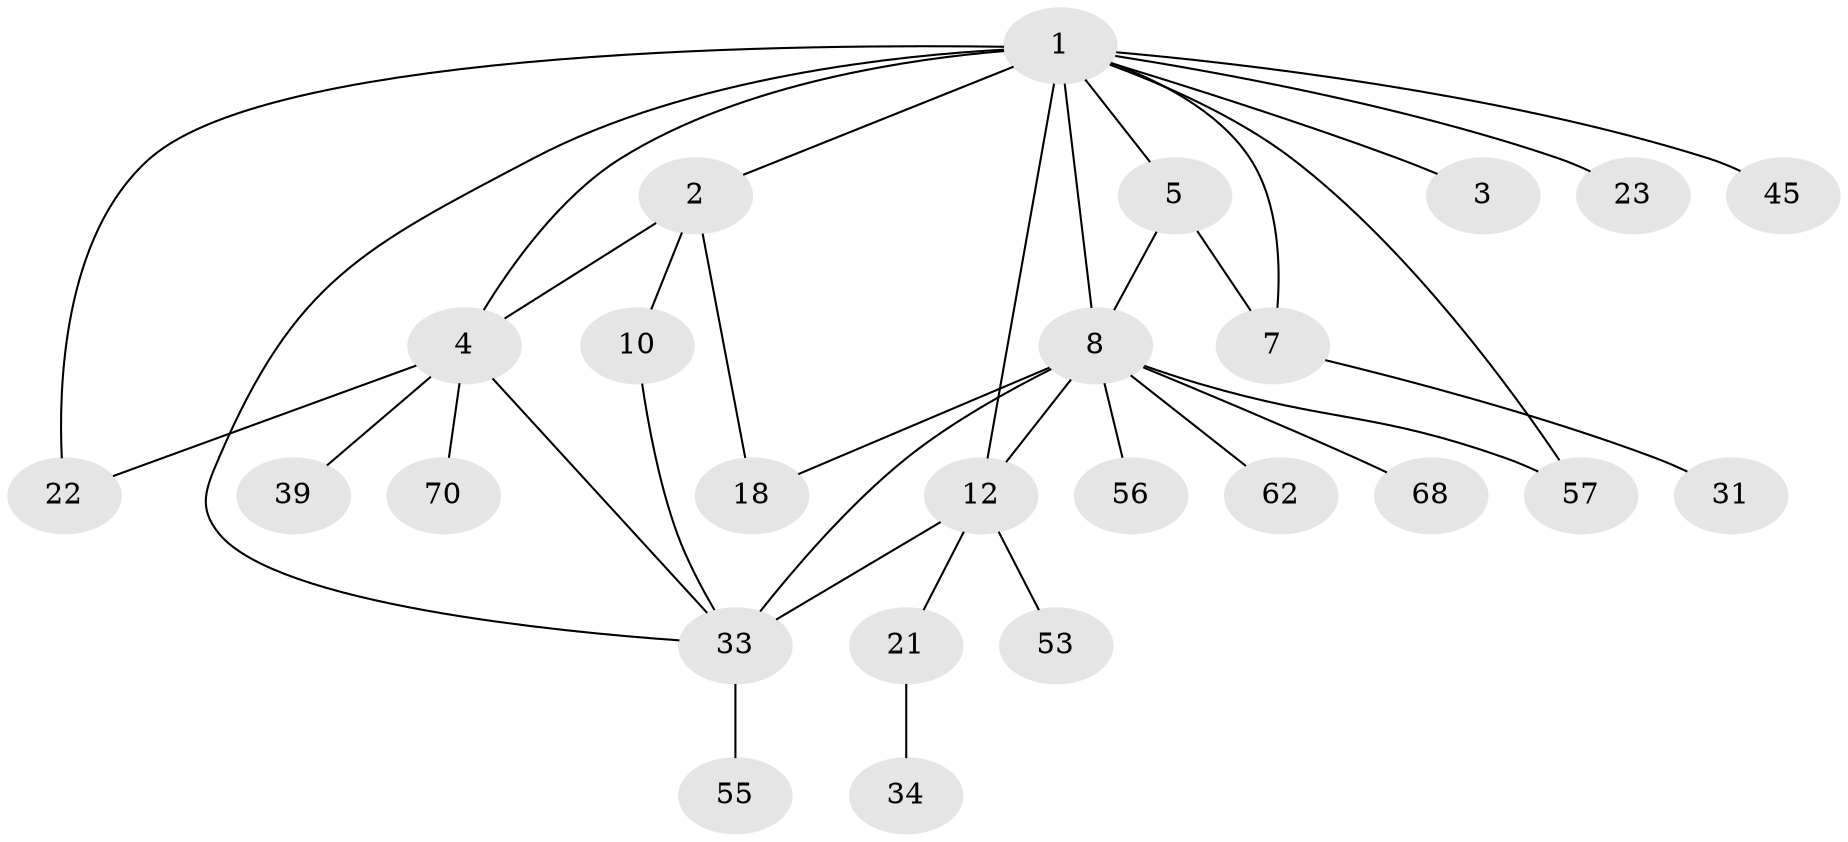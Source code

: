 // original degree distribution, {9: 0.011904761904761904, 4: 0.14285714285714285, 2: 0.38095238095238093, 5: 0.07142857142857142, 3: 0.16666666666666666, 7: 0.023809523809523808, 8: 0.011904761904761904, 1: 0.17857142857142858, 6: 0.011904761904761904}
// Generated by graph-tools (version 1.1) at 2025/17/03/04/25 18:17:00]
// undirected, 25 vertices, 35 edges
graph export_dot {
graph [start="1"]
  node [color=gray90,style=filled];
  1 [super="+16+6"];
  2;
  3;
  4 [super="+28+13"];
  5 [super="+51+24+11"];
  7 [super="+14+36"];
  8 [super="+63+27+15+38"];
  10;
  12 [super="+48+17+64+41"];
  18 [super="+42"];
  21;
  22;
  23;
  31 [super="+61"];
  33 [super="+65+40+54"];
  34;
  39 [super="+79+52"];
  45;
  53;
  55;
  56;
  57 [super="+67"];
  62;
  68;
  70;
  1 -- 2;
  1 -- 3 [weight=2];
  1 -- 5 [weight=3];
  1 -- 7 [weight=3];
  1 -- 12 [weight=5];
  1 -- 33;
  1 -- 4;
  1 -- 8 [weight=5];
  1 -- 45;
  1 -- 22;
  1 -- 23 [weight=2];
  1 -- 57;
  2 -- 4;
  2 -- 10;
  2 -- 18;
  4 -- 39;
  4 -- 33;
  4 -- 70;
  4 -- 22;
  5 -- 8;
  5 -- 7;
  7 -- 31;
  8 -- 62 [weight=2];
  8 -- 18 [weight=2];
  8 -- 68;
  8 -- 33 [weight=2];
  8 -- 57;
  8 -- 56 [weight=2];
  8 -- 12;
  10 -- 33;
  12 -- 53;
  12 -- 21;
  12 -- 33;
  21 -- 34;
  33 -- 55;
}
